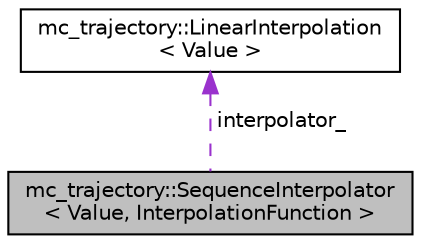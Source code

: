 digraph "mc_trajectory::SequenceInterpolator&lt; Value, InterpolationFunction &gt;"
{
 // INTERACTIVE_SVG=YES
 // LATEX_PDF_SIZE
  edge [fontname="Helvetica",fontsize="10",labelfontname="Helvetica",labelfontsize="10"];
  node [fontname="Helvetica",fontsize="10",shape=record];
  Node1 [label="mc_trajectory::SequenceInterpolator\l\< Value, InterpolationFunction \>",height=0.2,width=0.4,color="black", fillcolor="grey75", style="filled", fontcolor="black",tooltip="Interpolate values in a timed sequence."];
  Node2 -> Node1 [dir="back",color="darkorchid3",fontsize="10",style="dashed",label=" interpolator_" ,fontname="Helvetica"];
  Node2 [label="mc_trajectory::LinearInterpolation\l\< Value \>",height=0.2,width=0.4,color="black", fillcolor="white", style="filled",URL="$structmc__trajectory_1_1LinearInterpolation.html",tooltip=" "];
}
